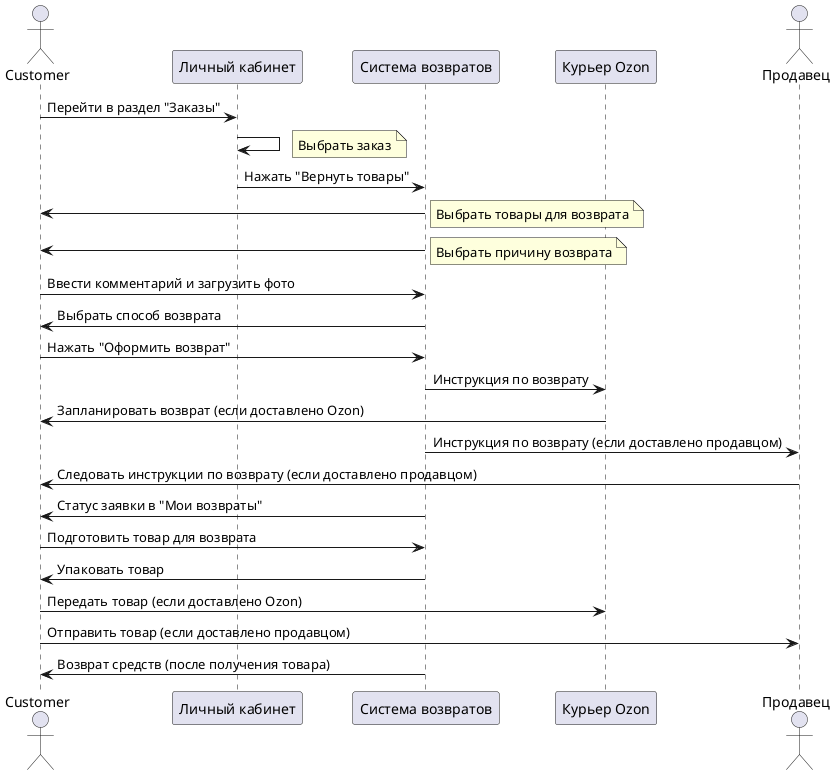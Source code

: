 @startuml
actor Customer
participant "Личный кабинет" as PersonalCabinet
participant "Система возвратов" as ReturnsSystem
participant "Курьер Ozon" as OzonCourier
actor "Продавец" as Seller

Customer -> PersonalCabinet: Перейти в раздел "Заказы"
PersonalCabinet -> PersonalCabinet: 
note right: Выбрать заказ
PersonalCabinet -> ReturnsSystem: Нажать "Вернуть товары"

ReturnsSystem -> Customer: 
note right: Выбрать товары для возврата
ReturnsSystem -> Customer: 
note right: Выбрать причину возврата
Customer -> ReturnsSystem: Ввести комментарий и загрузить фото
ReturnsSystem -> Customer: Выбрать способ возврата
Customer -> ReturnsSystem: Нажать "Оформить возврат"

ReturnsSystem -> OzonCourier: Инструкция по возврату
OzonCourier -> Customer: Запланировать возврат (если доставлено Ozon)

ReturnsSystem -> Seller: Инструкция по возврату (если доставлено продавцом)
Seller -> Customer: Следовать инструкции по возврату (если доставлено продавцом)

ReturnsSystem -> Customer: Статус заявки в "Мои возвраты"
Customer -> ReturnsSystem: Подготовить товар для возврата
ReturnsSystem -> Customer: Упаковать товар

Customer -> OzonCourier: Передать товар (если доставлено Ozon)
Customer -> Seller: Отправить товар (если доставлено продавцом)

ReturnsSystem -> Customer: Возврат средств (после получения товара)
@enduml
